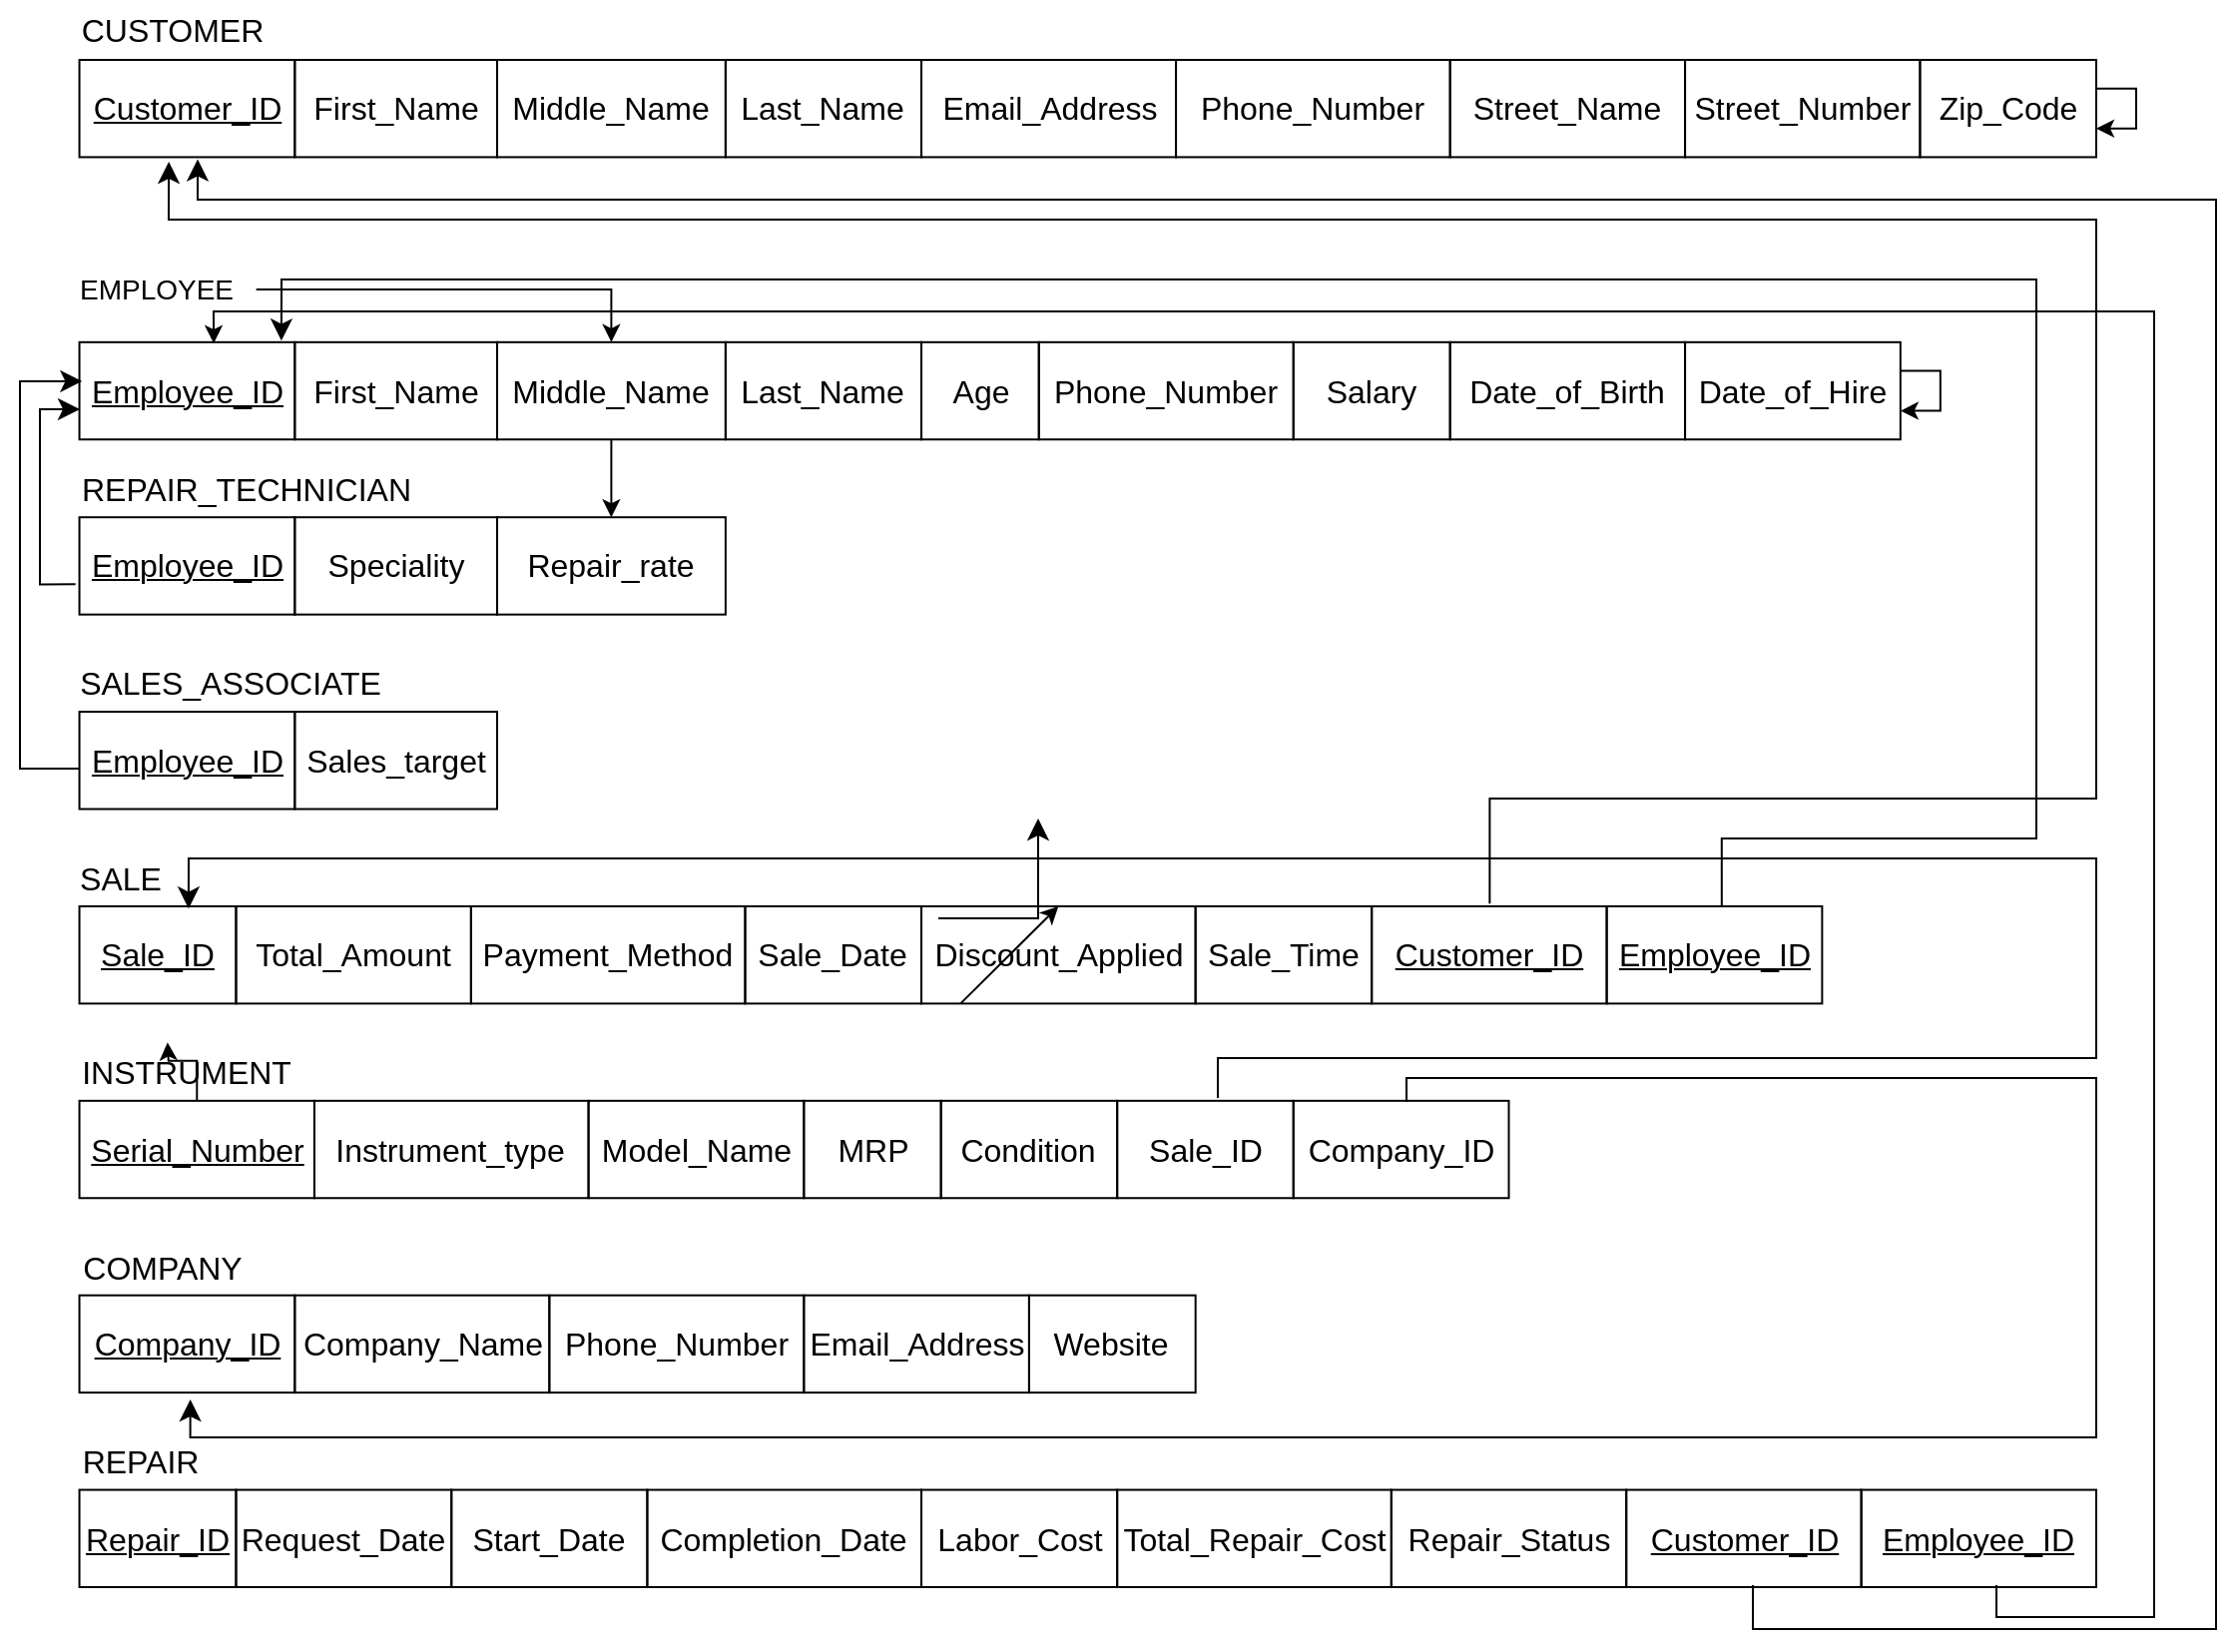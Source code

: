 <mxfile version="28.1.0">
  <diagram name="Page-1" id="nyhaTgFbLSo5L8F2odN6">
    <mxGraphModel dx="1089" dy="585" grid="1" gridSize="10" guides="1" tooltips="1" connect="0" arrows="1" fold="1" page="1" pageScale="1" pageWidth="1169" pageHeight="827" background="light-dark(#FFFFFF,#FFFFFF)" math="0" shadow="0">
      <root>
        <mxCell id="0" />
        <mxCell id="1" parent="0" />
        <mxCell id="7J4mst942xka8f7Hf3pl-36" value="&lt;font&gt;&lt;span style=&quot;font-size: 16px;&quot;&gt;CUSTOMER&lt;/span&gt;&lt;/font&gt;" style="text;html=1;align=center;verticalAlign=middle;resizable=0;points=[];autosize=1;strokeColor=none;fillColor=none;fontColor=light-dark(#000000,#000000);" parent="1" vertex="1">
          <mxGeometry x="30.949" width="110" height="30" as="geometry" />
        </mxCell>
        <mxCell id="7J4mst942xka8f7Hf3pl-37" value="" style="group" parent="1" vertex="1" connectable="0">
          <mxGeometry x="39.776" y="30.001" width="1010.224" height="48.718" as="geometry" />
        </mxCell>
        <mxCell id="7J4mst942xka8f7Hf3pl-9" value="&lt;u&gt;&lt;font style=&quot;font-size: 16px;&quot;&gt;Customer_ID&lt;/font&gt;&lt;/u&gt;" style="whiteSpace=wrap;html=1;align=center;fillColor=none;fontColor=light-dark(#000000,#000000);labelBorderColor=none;strokeColor=light-dark(#000000,#000000);" parent="7J4mst942xka8f7Hf3pl-37" vertex="1">
          <mxGeometry width="107.888" height="48.718" as="geometry" />
        </mxCell>
        <mxCell id="7J4mst942xka8f7Hf3pl-25" value="&lt;span style=&quot;font-size: 16px;&quot;&gt;First_Name&lt;/span&gt;" style="whiteSpace=wrap;html=1;align=center;fillColor=none;fontColor=light-dark(#000000,#000000);labelBorderColor=none;strokeColor=light-dark(#000000,#000000);" parent="7J4mst942xka8f7Hf3pl-37" vertex="1">
          <mxGeometry x="107.888" width="101.346" height="48.718" as="geometry" />
        </mxCell>
        <mxCell id="7J4mst942xka8f7Hf3pl-26" value="&lt;span style=&quot;font-size: 16px;&quot;&gt;Middle_Name&lt;/span&gt;" style="whiteSpace=wrap;html=1;align=center;fillColor=none;fontColor=light-dark(#000000,#000000);labelBorderColor=none;strokeColor=light-dark(#000000,#000000);" parent="7J4mst942xka8f7Hf3pl-37" vertex="1">
          <mxGeometry x="209.234" width="114.43" height="48.718" as="geometry" />
        </mxCell>
        <mxCell id="7J4mst942xka8f7Hf3pl-27" value="&lt;span style=&quot;font-size: 16px;&quot;&gt;Last_Name&lt;/span&gt;" style="whiteSpace=wrap;html=1;align=center;fillColor=none;fontColor=light-dark(#000000,#000000);labelBorderColor=none;strokeColor=light-dark(#000000,#000000);" parent="7J4mst942xka8f7Hf3pl-37" vertex="1">
          <mxGeometry x="323.664" width="98.08" height="48.718" as="geometry" />
        </mxCell>
        <mxCell id="7J4mst942xka8f7Hf3pl-28" value="&lt;span style=&quot;font-size: 16px;&quot;&gt;Email_Address&lt;/span&gt;" style="whiteSpace=wrap;html=1;align=center;fillColor=none;fontColor=light-dark(#000000,#000000);labelBorderColor=none;strokeColor=light-dark(#000000,#000000);" parent="7J4mst942xka8f7Hf3pl-37" vertex="1">
          <mxGeometry x="421.744" width="127.504" height="48.718" as="geometry" />
        </mxCell>
        <mxCell id="7J4mst942xka8f7Hf3pl-29" value="&lt;span style=&quot;font-size: 16px;&quot;&gt;Street_Name&lt;/span&gt;" style="whiteSpace=wrap;html=1;align=center;fillColor=none;fontColor=light-dark(#000000,#000000);labelBorderColor=none;strokeColor=light-dark(#000000,#000000);" parent="7J4mst942xka8f7Hf3pl-37" vertex="1">
          <mxGeometry x="686.56" width="117.696" height="48.718" as="geometry" />
        </mxCell>
        <mxCell id="7J4mst942xka8f7Hf3pl-30" value="&lt;span style=&quot;font-size: 16px;&quot;&gt;Street_Number&lt;/span&gt;" style="whiteSpace=wrap;html=1;align=center;fillColor=none;fontColor=light-dark(#000000,#000000);labelBorderColor=none;strokeColor=light-dark(#000000,#000000);" parent="7J4mst942xka8f7Hf3pl-37" vertex="1">
          <mxGeometry x="804.256" width="117.696" height="48.718" as="geometry" />
        </mxCell>
        <mxCell id="7J4mst942xka8f7Hf3pl-31" value="&lt;span style=&quot;font-size: 16px;&quot;&gt;Zip_Code&lt;/span&gt;" style="whiteSpace=wrap;html=1;align=center;fillColor=none;fontColor=light-dark(#000000,#000000);labelBorderColor=none;strokeColor=light-dark(#000000,#000000);" parent="7J4mst942xka8f7Hf3pl-37" vertex="1">
          <mxGeometry x="921.952" width="88.272" height="48.718" as="geometry" />
        </mxCell>
        <mxCell id="7J4mst942xka8f7Hf3pl-32" value="&lt;span style=&quot;font-size: 16px;&quot;&gt;Phone_Number&lt;/span&gt;" style="whiteSpace=wrap;html=1;align=center;fillColor=none;fontColor=light-dark(#000000,#000000);labelBorderColor=none;strokeColor=light-dark(#000000,#000000);" parent="7J4mst942xka8f7Hf3pl-37" vertex="1">
          <mxGeometry x="549.248" width="137.312" height="48.718" as="geometry" />
        </mxCell>
        <mxCell id="7J4mst942xka8f7Hf3pl-33" style="edgeStyle=orthogonalEdgeStyle;rounded=0;orthogonalLoop=1;jettySize=auto;html=1;" parent="7J4mst942xka8f7Hf3pl-37" source="7J4mst942xka8f7Hf3pl-31" target="7J4mst942xka8f7Hf3pl-31" edge="1">
          <mxGeometry relative="1" as="geometry" />
        </mxCell>
        <mxCell id="7J4mst942xka8f7Hf3pl-51" value="" style="group" parent="1" vertex="1" connectable="0">
          <mxGeometry x="39.776" y="259.103" width="912.144" height="48.718" as="geometry" />
        </mxCell>
        <mxCell id="7J4mst942xka8f7Hf3pl-52" value="&lt;u&gt;&lt;font style=&quot;font-size: 16px;&quot;&gt;Employee_ID&lt;/font&gt;&lt;/u&gt;" style="whiteSpace=wrap;html=1;align=center;fillColor=none;fontColor=light-dark(#000000,#000000);labelBorderColor=none;strokeColor=light-dark(#000000,#000000);" parent="7J4mst942xka8f7Hf3pl-51" vertex="1">
          <mxGeometry width="107.888" height="48.718" as="geometry" />
        </mxCell>
        <mxCell id="7J4mst942xka8f7Hf3pl-53" value="&lt;span style=&quot;font-size: 16px;&quot;&gt;Speciality&lt;/span&gt;" style="whiteSpace=wrap;html=1;align=center;fillColor=none;fontColor=light-dark(#000000,#000000);labelBorderColor=none;strokeColor=light-dark(#000000,#000000);" parent="7J4mst942xka8f7Hf3pl-51" vertex="1">
          <mxGeometry x="107.888" width="101.346" height="48.718" as="geometry" />
        </mxCell>
        <mxCell id="7J4mst942xka8f7Hf3pl-54" value="&lt;span style=&quot;font-size: 16px;&quot;&gt;Repair_rate&lt;/span&gt;" style="whiteSpace=wrap;html=1;align=center;fillColor=none;fontColor=light-dark(#000000,#000000);labelBorderColor=none;strokeColor=light-dark(#000000,#000000);" parent="7J4mst942xka8f7Hf3pl-51" vertex="1">
          <mxGeometry x="209.234" width="114.43" height="48.718" as="geometry" />
        </mxCell>
        <mxCell id="7J4mst942xka8f7Hf3pl-62" value="" style="group" parent="1" vertex="1" connectable="0">
          <mxGeometry x="39.776" y="356.538" width="912.144" height="48.718" as="geometry" />
        </mxCell>
        <mxCell id="7J4mst942xka8f7Hf3pl-63" value="&lt;u&gt;&lt;font style=&quot;font-size: 16px;&quot;&gt;Employee_ID&lt;/font&gt;&lt;/u&gt;" style="whiteSpace=wrap;html=1;align=center;fillColor=none;fontColor=light-dark(#000000,#000000);labelBorderColor=none;strokeColor=light-dark(#000000,#000000);" parent="7J4mst942xka8f7Hf3pl-62" vertex="1">
          <mxGeometry width="107.888" height="48.718" as="geometry" />
        </mxCell>
        <mxCell id="7J4mst942xka8f7Hf3pl-64" value="&lt;span style=&quot;font-size: 16px;&quot;&gt;Sales_target&lt;/span&gt;" style="whiteSpace=wrap;html=1;align=center;fillColor=none;fontColor=light-dark(#000000,#000000);labelBorderColor=none;strokeColor=light-dark(#000000,#000000);" parent="7J4mst942xka8f7Hf3pl-62" vertex="1">
          <mxGeometry x="107.888" width="101.346" height="48.718" as="geometry" />
        </mxCell>
        <mxCell id="72pbM2UCBGdZd2EVzhLM-6" value="" style="edgeStyle=orthogonalEdgeStyle;rounded=0;orthogonalLoop=1;jettySize=auto;html=1;" edge="1" parent="1" source="7J4mst942xka8f7Hf3pl-74" target="7J4mst942xka8f7Hf3pl-41">
          <mxGeometry relative="1" as="geometry" />
        </mxCell>
        <mxCell id="7J4mst942xka8f7Hf3pl-74" value="&lt;span&gt;EMPLOYEE&lt;/span&gt;" style="text;html=1;align=center;verticalAlign=middle;resizable=0;points=[];autosize=1;strokeColor=none;fillColor=none;fontColor=light-dark(#000000,#000000);fontSize=14;" parent="1" vertex="1">
          <mxGeometry x="28.339" y="129.996" width="100" height="30" as="geometry" />
        </mxCell>
        <mxCell id="7J4mst942xka8f7Hf3pl-76" value="&lt;span style=&quot;font-size: 16px;&quot;&gt;REPAIR_TECHNICIAN&lt;/span&gt;" style="text;html=1;align=center;verticalAlign=middle;resizable=0;points=[];autosize=1;strokeColor=none;fillColor=none;fontColor=light-dark(#000000,#000000);" parent="1" vertex="1">
          <mxGeometry x="28.34" y="229.872" width="190" height="30" as="geometry" />
        </mxCell>
        <mxCell id="7J4mst942xka8f7Hf3pl-77" value="&lt;span style=&quot;font-size: 16px;&quot;&gt;SALES_ASSOCIATE&lt;/span&gt;" style="text;html=1;align=center;verticalAlign=middle;resizable=0;points=[];autosize=1;strokeColor=none;fillColor=none;fontColor=light-dark(#000000,#000000);" parent="1" vertex="1">
          <mxGeometry x="29.968" y="327.308" width="170" height="30" as="geometry" />
        </mxCell>
        <mxCell id="7J4mst942xka8f7Hf3pl-103" value="" style="edgeStyle=orthogonalEdgeStyle;rounded=0;orthogonalLoop=1;jettySize=auto;html=1;" parent="1" source="7J4mst942xka8f7Hf3pl-93" edge="1">
          <mxGeometry relative="1" as="geometry">
            <mxPoint x="93.72" y="551.41" as="sourcePoint" />
            <mxPoint x="83.912" y="522.179" as="targetPoint" />
          </mxGeometry>
        </mxCell>
        <mxCell id="7J4mst942xka8f7Hf3pl-93" value="&lt;u&gt;&lt;font style=&quot;font-size: 16px;&quot;&gt;Serial_Number&lt;/font&gt;&lt;/u&gt;" style="whiteSpace=wrap;html=1;align=center;fillColor=none;fontColor=light-dark(#000000,#000000);labelBorderColor=none;strokeColor=light-dark(#000000,#000000);" parent="1" vertex="1">
          <mxGeometry x="39.776" y="551.41" width="117.696" height="48.718" as="geometry" />
        </mxCell>
        <mxCell id="7J4mst942xka8f7Hf3pl-94" value="&lt;span style=&quot;font-size: 16px;&quot;&gt;Model_Name&lt;/span&gt;" style="whiteSpace=wrap;html=1;align=center;fillColor=none;fontColor=light-dark(#000000,#000000);labelBorderColor=none;strokeColor=light-dark(#000000,#000000);" parent="1" vertex="1">
          <mxGeometry x="294.784" y="551.41" width="107.888" height="48.718" as="geometry" />
        </mxCell>
        <mxCell id="7J4mst942xka8f7Hf3pl-95" value="&lt;span style=&quot;font-size: 16px;&quot;&gt;Instrument_type&lt;/span&gt;" style="whiteSpace=wrap;html=1;align=center;fillColor=none;fontColor=light-dark(#000000,#000000);labelBorderColor=none;strokeColor=light-dark(#000000,#000000);" parent="1" vertex="1">
          <mxGeometry x="157.472" y="551.41" width="137.312" height="48.718" as="geometry" />
        </mxCell>
        <mxCell id="7J4mst942xka8f7Hf3pl-96" value="&lt;span style=&quot;font-size: 16px;&quot;&gt;MRP&lt;/span&gt;" style="whiteSpace=wrap;html=1;align=center;fillColor=none;fontColor=light-dark(#000000,#000000);labelBorderColor=none;strokeColor=light-dark(#000000,#000000);" parent="1" vertex="1">
          <mxGeometry x="402.672" y="551.41" width="68.656" height="48.718" as="geometry" />
        </mxCell>
        <mxCell id="7J4mst942xka8f7Hf3pl-97" value="&lt;span style=&quot;font-size: 16px;&quot;&gt;Condition&lt;/span&gt;" style="whiteSpace=wrap;html=1;align=center;fillColor=none;fontColor=light-dark(#000000,#000000);labelBorderColor=none;strokeColor=light-dark(#000000,#000000);" parent="1" vertex="1">
          <mxGeometry x="471.328" y="551.41" width="88.272" height="48.718" as="geometry" />
        </mxCell>
        <mxCell id="7J4mst942xka8f7Hf3pl-104" value="&lt;span style=&quot;font-size: 16px;&quot;&gt;INSTRUMENT&lt;/span&gt;" style="text;html=1;align=center;verticalAlign=middle;resizable=0;points=[];autosize=1;strokeColor=none;fillColor=none;fontColor=light-dark(#000000,#000000);" parent="1" vertex="1">
          <mxGeometry x="28.34" y="522.179" width="130" height="30" as="geometry" />
        </mxCell>
        <mxCell id="7J4mst942xka8f7Hf3pl-105" value="" style="group" parent="1" vertex="1" connectable="0">
          <mxGeometry x="29.968" y="424.744" width="657.136" height="77.949" as="geometry" />
        </mxCell>
        <mxCell id="7J4mst942xka8f7Hf3pl-90" value="&lt;span style=&quot;font-size: 16px;&quot;&gt;SALE&lt;/span&gt;" style="text;html=1;align=center;verticalAlign=middle;resizable=0;points=[];autosize=1;strokeColor=none;fillColor=none;fontColor=light-dark(#000000,#000000);" parent="7J4mst942xka8f7Hf3pl-105" vertex="1">
          <mxGeometry width="60" height="30" as="geometry" />
        </mxCell>
        <mxCell id="7J4mst942xka8f7Hf3pl-91" value="" style="group" parent="7J4mst942xka8f7Hf3pl-105" vertex="1" connectable="0">
          <mxGeometry x="9.808" y="29.231" width="647.328" height="48.718" as="geometry" />
        </mxCell>
        <mxCell id="7J4mst942xka8f7Hf3pl-79" value="&lt;u&gt;&lt;font style=&quot;font-size: 16px;&quot;&gt;Sale_ID&lt;/font&gt;&lt;/u&gt;" style="whiteSpace=wrap;html=1;align=center;fillColor=none;fontColor=light-dark(#000000,#000000);labelBorderColor=none;strokeColor=light-dark(#000000,#000000);" parent="7J4mst942xka8f7Hf3pl-91" vertex="1">
          <mxGeometry width="78.464" height="48.718" as="geometry" />
        </mxCell>
        <mxCell id="7J4mst942xka8f7Hf3pl-80" value="&lt;span style=&quot;font-size: 16px;&quot;&gt;Total_Amount&lt;/span&gt;" style="whiteSpace=wrap;html=1;align=center;fillColor=none;fontColor=light-dark(#000000,#000000);labelBorderColor=none;strokeColor=light-dark(#000000,#000000);" parent="7J4mst942xka8f7Hf3pl-91" vertex="1">
          <mxGeometry x="78.464" width="117.696" height="48.718" as="geometry" />
        </mxCell>
        <mxCell id="7J4mst942xka8f7Hf3pl-81" value="&lt;span style=&quot;font-size: 16px;&quot;&gt;Payment_Method&lt;/span&gt;" style="whiteSpace=wrap;html=1;align=center;fillColor=none;fontColor=light-dark(#000000,#000000);labelBorderColor=none;strokeColor=light-dark(#000000,#000000);" parent="7J4mst942xka8f7Hf3pl-91" vertex="1">
          <mxGeometry x="196.16" width="137.312" height="48.718" as="geometry" />
        </mxCell>
        <mxCell id="7J4mst942xka8f7Hf3pl-82" value="&lt;span style=&quot;font-size: 16px;&quot;&gt;Discount_Applied&lt;/span&gt;" style="whiteSpace=wrap;html=1;align=center;fillColor=none;fontColor=light-dark(#000000,#000000);labelBorderColor=none;strokeColor=light-dark(#000000,#000000);" parent="7J4mst942xka8f7Hf3pl-91" vertex="1">
          <mxGeometry x="421.744" width="137.312" height="48.718" as="geometry" />
        </mxCell>
        <mxCell id="7J4mst942xka8f7Hf3pl-83" value="&lt;span style=&quot;font-size: 16px;&quot;&gt;Sale_Date&lt;/span&gt;" style="whiteSpace=wrap;html=1;align=center;fillColor=none;fontColor=light-dark(#000000,#000000);labelBorderColor=none;strokeColor=light-dark(#000000,#000000);" parent="7J4mst942xka8f7Hf3pl-91" vertex="1">
          <mxGeometry x="333.472" width="88.272" height="48.718" as="geometry" />
        </mxCell>
        <mxCell id="7J4mst942xka8f7Hf3pl-87" value="&lt;span style=&quot;font-size: 16px;&quot;&gt;Sale_Time&lt;/span&gt;" style="whiteSpace=wrap;html=1;align=center;fillColor=none;fontColor=light-dark(#000000,#000000);labelBorderColor=none;strokeColor=light-dark(#000000,#000000);" parent="7J4mst942xka8f7Hf3pl-91" vertex="1">
          <mxGeometry x="559.056" width="88.272" height="48.718" as="geometry" />
        </mxCell>
        <mxCell id="7J4mst942xka8f7Hf3pl-107" value="&lt;span style=&quot;font-size: 16px;&quot;&gt;COMPANY&lt;/span&gt;" style="text;html=1;align=center;verticalAlign=middle;resizable=0;points=[];autosize=1;strokeColor=none;fillColor=none;fontColor=light-dark(#000000,#000000);container=0;" parent="1" vertex="1">
          <mxGeometry x="30.949" y="619.615" width="100" height="30" as="geometry" />
        </mxCell>
        <mxCell id="7J4mst942xka8f7Hf3pl-116" value="" style="group" parent="1" vertex="1" connectable="0">
          <mxGeometry x="39.776" y="648.846" width="559.056" height="48.718" as="geometry" />
        </mxCell>
        <mxCell id="7J4mst942xka8f7Hf3pl-109" value="&lt;u&gt;&lt;font style=&quot;font-size: 16px;&quot;&gt;Company_ID&lt;/font&gt;&lt;/u&gt;" style="whiteSpace=wrap;html=1;align=center;fillColor=none;fontColor=light-dark(#000000,#000000);labelBorderColor=none;strokeColor=light-dark(#000000,#000000);container=0;" parent="7J4mst942xka8f7Hf3pl-116" vertex="1">
          <mxGeometry width="107.888" height="48.718" as="geometry" />
        </mxCell>
        <mxCell id="7J4mst942xka8f7Hf3pl-110" value="&lt;span style=&quot;font-size: 16px;&quot;&gt;Company_Name&lt;/span&gt;" style="whiteSpace=wrap;html=1;align=center;fillColor=none;fontColor=light-dark(#000000,#000000);labelBorderColor=none;strokeColor=light-dark(#000000,#000000);container=0;" parent="7J4mst942xka8f7Hf3pl-116" vertex="1">
          <mxGeometry x="107.888" width="127.504" height="48.718" as="geometry" />
        </mxCell>
        <mxCell id="7J4mst942xka8f7Hf3pl-112" value="&lt;span style=&quot;font-size: 16px;&quot;&gt;Website&lt;/span&gt;" style="whiteSpace=wrap;html=1;align=center;fillColor=none;fontColor=light-dark(#000000,#000000);labelBorderColor=none;strokeColor=light-dark(#000000,#000000);container=0;" parent="7J4mst942xka8f7Hf3pl-116" vertex="1">
          <mxGeometry x="475.688" width="83.368" height="48.718" as="geometry" />
        </mxCell>
        <mxCell id="7J4mst942xka8f7Hf3pl-113" value="&lt;span style=&quot;font-size: 16px;&quot;&gt;Email_Address&lt;/span&gt;" style="whiteSpace=wrap;html=1;align=center;fillColor=none;fontColor=light-dark(#000000,#000000);labelBorderColor=none;strokeColor=light-dark(#000000,#000000);container=0;" parent="7J4mst942xka8f7Hf3pl-116" vertex="1">
          <mxGeometry x="362.896" width="112.792" height="48.718" as="geometry" />
        </mxCell>
        <mxCell id="7J4mst942xka8f7Hf3pl-111" value="&lt;span style=&quot;font-size: 16px;&quot;&gt;Phone_Number&lt;/span&gt;" style="whiteSpace=wrap;html=1;align=center;fillColor=none;fontColor=light-dark(#000000,#000000);labelBorderColor=none;strokeColor=light-dark(#000000,#000000);container=0;" parent="7J4mst942xka8f7Hf3pl-116" vertex="1">
          <mxGeometry x="235.392" width="127.504" height="48.718" as="geometry" />
        </mxCell>
        <mxCell id="7J4mst942xka8f7Hf3pl-118" value="&lt;span style=&quot;font-size: 16px;&quot;&gt;REPAIR&lt;/span&gt;" style="text;html=1;align=center;verticalAlign=middle;resizable=0;points=[];autosize=1;strokeColor=none;fillColor=none;fontColor=light-dark(#000000,#000000);" parent="1" vertex="1">
          <mxGeometry x="29.968" y="717.051" width="80" height="30" as="geometry" />
        </mxCell>
        <mxCell id="7J4mst942xka8f7Hf3pl-119" value="" style="group" parent="1" vertex="1" connectable="0">
          <mxGeometry x="39.776" y="746.282" width="657.136" height="48.718" as="geometry" />
        </mxCell>
        <mxCell id="7J4mst942xka8f7Hf3pl-120" value="&lt;u&gt;&lt;font style=&quot;font-size: 16px;&quot;&gt;Repair_ID&lt;/font&gt;&lt;/u&gt;" style="whiteSpace=wrap;html=1;align=center;fillColor=none;fontColor=light-dark(#000000,#000000);labelBorderColor=none;strokeColor=light-dark(#000000,#000000);" parent="7J4mst942xka8f7Hf3pl-119" vertex="1">
          <mxGeometry width="78.464" height="48.718" as="geometry" />
        </mxCell>
        <mxCell id="7J4mst942xka8f7Hf3pl-122" value="&lt;span style=&quot;font-size: 16px;&quot;&gt;Completion_Date&lt;/span&gt;" style="whiteSpace=wrap;html=1;align=center;fillColor=none;fontColor=light-dark(#000000,#000000);labelBorderColor=none;strokeColor=light-dark(#000000,#000000);" parent="7J4mst942xka8f7Hf3pl-119" vertex="1">
          <mxGeometry x="284.432" width="137.312" height="48.718" as="geometry" />
        </mxCell>
        <mxCell id="7J4mst942xka8f7Hf3pl-124" value="&lt;span style=&quot;font-size: 16px;&quot;&gt;Request_Date&lt;/span&gt;" style="whiteSpace=wrap;html=1;align=center;fillColor=none;fontColor=light-dark(#000000,#000000);labelBorderColor=none;strokeColor=light-dark(#000000,#000000);" parent="7J4mst942xka8f7Hf3pl-119" vertex="1">
          <mxGeometry x="78.464" width="107.888" height="48.718" as="geometry" />
        </mxCell>
        <mxCell id="7J4mst942xka8f7Hf3pl-121" value="&lt;span style=&quot;font-size: 16px;&quot;&gt;Start_Date&lt;/span&gt;" style="whiteSpace=wrap;html=1;align=center;fillColor=none;fontColor=light-dark(#000000,#000000);labelBorderColor=none;strokeColor=light-dark(#000000,#000000);" parent="7J4mst942xka8f7Hf3pl-119" vertex="1">
          <mxGeometry x="186.352" width="98.08" height="48.718" as="geometry" />
        </mxCell>
        <mxCell id="7J4mst942xka8f7Hf3pl-125" value="&lt;span style=&quot;font-size: 16px;&quot;&gt;Labor_Cost&lt;/span&gt;" style="whiteSpace=wrap;html=1;align=center;fillColor=none;fontColor=light-dark(#000000,#000000);labelBorderColor=none;strokeColor=light-dark(#000000,#000000);" parent="7J4mst942xka8f7Hf3pl-119" vertex="1">
          <mxGeometry x="421.744" width="98.08" height="48.718" as="geometry" />
        </mxCell>
        <mxCell id="7J4mst942xka8f7Hf3pl-123" value="&lt;span style=&quot;font-size: 16px;&quot;&gt;Total_Repair_Cost&lt;/span&gt;" style="whiteSpace=wrap;html=1;align=center;fillColor=none;fontColor=light-dark(#000000,#000000);labelBorderColor=none;strokeColor=light-dark(#000000,#000000);" parent="7J4mst942xka8f7Hf3pl-119" vertex="1">
          <mxGeometry x="519.824" width="137.312" height="48.718" as="geometry" />
        </mxCell>
        <mxCell id="7J4mst942xka8f7Hf3pl-126" value="&lt;span style=&quot;font-size: 16px;&quot;&gt;Repair_Status&lt;/span&gt;" style="whiteSpace=wrap;html=1;align=center;fillColor=none;fontColor=light-dark(#000000,#000000);labelBorderColor=none;strokeColor=light-dark(#000000,#000000);" parent="1" vertex="1">
          <mxGeometry x="696.912" y="746.282" width="117.696" height="48.718" as="geometry" />
        </mxCell>
        <mxCell id="7J4mst942xka8f7Hf3pl-127" value="&lt;u&gt;&lt;font style=&quot;font-size: 16px;&quot;&gt;Customer_ID&lt;/font&gt;&lt;/u&gt;" style="whiteSpace=wrap;html=1;align=center;fillColor=none;fontColor=light-dark(#000000,#000000);labelBorderColor=none;strokeColor=light-dark(#000000,#000000);" parent="1" vertex="1">
          <mxGeometry x="814.608" y="746.282" width="117.696" height="48.718" as="geometry" />
        </mxCell>
        <mxCell id="7J4mst942xka8f7Hf3pl-128" value="&lt;u&gt;&lt;font style=&quot;font-size: 16px;&quot;&gt;Employee_ID&lt;/font&gt;&lt;/u&gt;" style="whiteSpace=wrap;html=1;align=center;fillColor=none;fontColor=light-dark(#000000,#000000);labelBorderColor=none;strokeColor=light-dark(#000000,#000000);" parent="1" vertex="1">
          <mxGeometry x="932.304" y="746.282" width="117.696" height="48.718" as="geometry" />
        </mxCell>
        <mxCell id="7J4mst942xka8f7Hf3pl-129" value="" style="endArrow=classic;html=1;rounded=0;" parent="1" edge="1">
          <mxGeometry width="50" height="50" relative="1" as="geometry">
            <mxPoint x="481.136" y="502.692" as="sourcePoint" />
            <mxPoint x="530.176" y="453.974" as="targetPoint" />
          </mxGeometry>
        </mxCell>
        <mxCell id="7J4mst942xka8f7Hf3pl-50" value="" style="group" parent="1" vertex="1" connectable="0">
          <mxGeometry x="39.776" y="171.41" width="912.144" height="48.718" as="geometry" />
        </mxCell>
        <mxCell id="7J4mst942xka8f7Hf3pl-39" value="&lt;u&gt;&lt;font style=&quot;font-size: 16px;&quot;&gt;Employee_ID&lt;/font&gt;&lt;/u&gt;" style="whiteSpace=wrap;html=1;align=center;fillColor=none;fontColor=light-dark(#000000,#000000);labelBorderColor=none;strokeColor=light-dark(#000000,#000000);" parent="7J4mst942xka8f7Hf3pl-50" vertex="1">
          <mxGeometry width="107.888" height="48.718" as="geometry" />
        </mxCell>
        <mxCell id="7J4mst942xka8f7Hf3pl-40" value="&lt;span style=&quot;font-size: 16px;&quot;&gt;First_Name&lt;/span&gt;" style="whiteSpace=wrap;html=1;align=center;fillColor=none;fontColor=light-dark(#000000,#000000);labelBorderColor=none;strokeColor=light-dark(#000000,#000000);" parent="7J4mst942xka8f7Hf3pl-50" vertex="1">
          <mxGeometry x="107.888" width="101.346" height="48.718" as="geometry" />
        </mxCell>
        <mxCell id="7J4mst942xka8f7Hf3pl-41" value="&lt;span style=&quot;font-size: 16px;&quot;&gt;Middle_Name&lt;/span&gt;" style="whiteSpace=wrap;html=1;align=center;fillColor=none;fontColor=light-dark(#000000,#000000);labelBorderColor=none;strokeColor=light-dark(#000000,#000000);" parent="7J4mst942xka8f7Hf3pl-50" vertex="1">
          <mxGeometry x="209.234" width="114.43" height="48.718" as="geometry" />
        </mxCell>
        <mxCell id="7J4mst942xka8f7Hf3pl-42" value="&lt;span style=&quot;font-size: 16px;&quot;&gt;Last_Name&lt;/span&gt;" style="whiteSpace=wrap;html=1;align=center;fillColor=none;fontColor=light-dark(#000000,#000000);labelBorderColor=none;strokeColor=light-dark(#000000,#000000);" parent="7J4mst942xka8f7Hf3pl-50" vertex="1">
          <mxGeometry x="323.664" width="98.08" height="48.718" as="geometry" />
        </mxCell>
        <mxCell id="7J4mst942xka8f7Hf3pl-43" value="&lt;span style=&quot;font-size: 16px;&quot;&gt;Age&lt;/span&gt;" style="whiteSpace=wrap;html=1;align=center;fillColor=none;fontColor=light-dark(#000000,#000000);labelBorderColor=none;strokeColor=light-dark(#000000,#000000);" parent="7J4mst942xka8f7Hf3pl-50" vertex="1">
          <mxGeometry x="421.744" width="58.848" height="48.718" as="geometry" />
        </mxCell>
        <mxCell id="7J4mst942xka8f7Hf3pl-44" value="&lt;span style=&quot;font-size: 16px;&quot;&gt;Salary&lt;/span&gt;" style="whiteSpace=wrap;html=1;align=center;fillColor=none;fontColor=light-dark(#000000,#000000);labelBorderColor=none;strokeColor=light-dark(#000000,#000000);" parent="7J4mst942xka8f7Hf3pl-50" vertex="1">
          <mxGeometry x="608.096" width="78.464" height="48.718" as="geometry" />
        </mxCell>
        <mxCell id="7J4mst942xka8f7Hf3pl-45" value="&lt;span style=&quot;font-size: 16px;&quot;&gt;Date_of_Birth&lt;/span&gt;" style="whiteSpace=wrap;html=1;align=center;fillColor=none;fontColor=light-dark(#000000,#000000);labelBorderColor=none;strokeColor=light-dark(#000000,#000000);" parent="7J4mst942xka8f7Hf3pl-50" vertex="1">
          <mxGeometry x="686.56" width="117.696" height="48.718" as="geometry" />
        </mxCell>
        <mxCell id="7J4mst942xka8f7Hf3pl-46" value="&lt;span style=&quot;font-size: 16px;&quot;&gt;Date_of_Hire&lt;/span&gt;" style="whiteSpace=wrap;html=1;align=center;fillColor=none;fontColor=light-dark(#000000,#000000);labelBorderColor=none;strokeColor=light-dark(#000000,#000000);" parent="7J4mst942xka8f7Hf3pl-50" vertex="1">
          <mxGeometry x="804.256" width="107.888" height="48.718" as="geometry" />
        </mxCell>
        <mxCell id="7J4mst942xka8f7Hf3pl-47" value="&lt;span style=&quot;font-size: 16px;&quot;&gt;Phone_Number&lt;/span&gt;" style="whiteSpace=wrap;html=1;align=center;fillColor=none;fontColor=light-dark(#000000,#000000);labelBorderColor=none;strokeColor=light-dark(#000000,#000000);" parent="7J4mst942xka8f7Hf3pl-50" vertex="1">
          <mxGeometry x="480.592" width="127.504" height="48.718" as="geometry" />
        </mxCell>
        <mxCell id="7J4mst942xka8f7Hf3pl-48" style="edgeStyle=orthogonalEdgeStyle;rounded=0;orthogonalLoop=1;jettySize=auto;html=1;" parent="7J4mst942xka8f7Hf3pl-50" source="7J4mst942xka8f7Hf3pl-46" target="7J4mst942xka8f7Hf3pl-46" edge="1">
          <mxGeometry relative="1" as="geometry" />
        </mxCell>
        <mxCell id="pR0gCyMrxdm7tPhhBdWK-3" value="&lt;u&gt;&lt;font style=&quot;font-size: 16px;&quot;&gt;Customer_ID&lt;/font&gt;&lt;/u&gt;" style="whiteSpace=wrap;html=1;align=center;fillColor=none;fontColor=light-dark(#000000,#000000);labelBorderColor=none;strokeColor=light-dark(#000000,#000000);" parent="1" vertex="1">
          <mxGeometry x="687.104" y="453.974" width="117.696" height="48.718" as="geometry" />
        </mxCell>
        <mxCell id="pR0gCyMrxdm7tPhhBdWK-7" value="&lt;u&gt;&lt;font style=&quot;font-size: 16px;&quot;&gt;Employee_ID&lt;/font&gt;&lt;/u&gt;" style="whiteSpace=wrap;html=1;align=center;fillColor=none;fontColor=light-dark(#000000,#000000);labelBorderColor=none;strokeColor=light-dark(#000000,#000000);" parent="1" vertex="1">
          <mxGeometry x="804.8" y="453.974" width="107.888" height="48.718" as="geometry" />
        </mxCell>
        <mxCell id="3k31Q986zuv8Z-MiazUL-1" value="&lt;span style=&quot;font-size: 16px;&quot;&gt;Sale_ID&lt;/span&gt;" style="whiteSpace=wrap;html=1;align=center;fillColor=none;fontColor=light-dark(#000000,#000000);labelBorderColor=none;strokeColor=light-dark(#000000,#000000);" parent="1" vertex="1">
          <mxGeometry x="559.6" y="551.41" width="88.272" height="48.718" as="geometry" />
        </mxCell>
        <mxCell id="3k31Q986zuv8Z-MiazUL-2" value="&lt;span style=&quot;font-size: 16px;&quot;&gt;Company_ID&lt;/span&gt;" style="whiteSpace=wrap;html=1;align=center;fillColor=none;fontColor=light-dark(#000000,#000000);labelBorderColor=none;strokeColor=light-dark(#000000,#000000);" parent="1" vertex="1">
          <mxGeometry x="647.872" y="551.41" width="107.888" height="48.718" as="geometry" />
        </mxCell>
        <mxCell id="72pbM2UCBGdZd2EVzhLM-3" value="" style="endArrow=classic;html=1;rounded=0;entryX=0.54;entryY=0.094;entryDx=0;entryDy=0;entryPerimeter=0;strokeColor=light-dark(#000000,#000000);" edge="1" parent="1">
          <mxGeometry width="50" height="50" relative="1" as="geometry">
            <mxPoint x="1000" y="794" as="sourcePoint" />
            <mxPoint x="107.036" y="171.99" as="targetPoint" />
            <Array as="points">
              <mxPoint x="1000" y="810" />
              <mxPoint x="1040" y="810" />
              <mxPoint x="1079" y="810" />
              <mxPoint x="1079" y="156" />
              <mxPoint x="107" y="156" />
            </Array>
          </mxGeometry>
        </mxCell>
        <mxCell id="72pbM2UCBGdZd2EVzhLM-4" value="" style="edgeStyle=segmentEdgeStyle;endArrow=classic;html=1;curved=0;rounded=0;endSize=8;startSize=8;exitX=0.539;exitY=0.979;exitDx=0;exitDy=0;exitPerimeter=0;strokeColor=light-dark(#000000,#000000);entryX=0.549;entryY=1.022;entryDx=0;entryDy=0;entryPerimeter=0;" edge="1" parent="1" source="7J4mst942xka8f7Hf3pl-127" target="7J4mst942xka8f7Hf3pl-9">
          <mxGeometry width="50" height="50" relative="1" as="geometry">
            <mxPoint x="560" y="510" as="sourcePoint" />
            <mxPoint x="90" y="130" as="targetPoint" />
            <Array as="points">
              <mxPoint x="878" y="816" />
              <mxPoint x="1110" y="816" />
              <mxPoint x="1110" y="100" />
              <mxPoint x="99" y="100" />
            </Array>
          </mxGeometry>
        </mxCell>
        <mxCell id="72pbM2UCBGdZd2EVzhLM-8" value="" style="edgeStyle=segmentEdgeStyle;endArrow=classic;html=1;curved=0;rounded=0;endSize=8;startSize=8;strokeColor=light-dark(#000000,#000000);exitX=0.525;exitY=0.009;exitDx=0;exitDy=0;exitPerimeter=0;entryX=0.515;entryY=1.071;entryDx=0;entryDy=0;entryPerimeter=0;" edge="1" parent="1" source="3k31Q986zuv8Z-MiazUL-2" target="7J4mst942xka8f7Hf3pl-109">
          <mxGeometry width="50" height="50" relative="1" as="geometry">
            <mxPoint x="500" y="590" as="sourcePoint" />
            <mxPoint x="550" y="540" as="targetPoint" />
            <Array as="points">
              <mxPoint x="705" y="540" />
              <mxPoint x="1050" y="540" />
              <mxPoint x="1050" y="720" />
              <mxPoint x="95" y="720" />
            </Array>
          </mxGeometry>
        </mxCell>
        <mxCell id="72pbM2UCBGdZd2EVzhLM-9" value="" style="edgeStyle=segmentEdgeStyle;endArrow=classic;html=1;curved=0;rounded=0;endSize=8;startSize=8;strokeColor=light-dark(#000000,#000000);entryX=0.697;entryY=0.024;entryDx=0;entryDy=0;entryPerimeter=0;" edge="1" parent="1" target="7J4mst942xka8f7Hf3pl-79">
          <mxGeometry width="50" height="50" relative="1" as="geometry">
            <mxPoint x="610" y="550" as="sourcePoint" />
            <mxPoint x="550" y="540" as="targetPoint" />
            <Array as="points">
              <mxPoint x="610" y="530" />
              <mxPoint x="1050" y="530" />
              <mxPoint x="1050" y="430" />
              <mxPoint x="95" y="430" />
            </Array>
          </mxGeometry>
        </mxCell>
        <mxCell id="72pbM2UCBGdZd2EVzhLM-10" value="" style="edgeStyle=segmentEdgeStyle;endArrow=classic;html=1;curved=0;rounded=0;endSize=8;startSize=8;strokeColor=light-dark(#000000,#000000);exitX=0.534;exitY=-0.002;exitDx=0;exitDy=0;exitPerimeter=0;entryX=0.391;entryY=-0.008;entryDx=0;entryDy=0;entryPerimeter=0;" edge="1" parent="1" source="pR0gCyMrxdm7tPhhBdWK-7">
          <mxGeometry width="50" height="50" relative="1" as="geometry">
            <mxPoint x="922.697" y="453.975" as="sourcePoint" />
            <mxPoint x="140.95" y="170.681" as="targetPoint" />
            <Array as="points">
              <mxPoint x="862" y="420" />
              <mxPoint x="1020" y="420" />
              <mxPoint x="1020" y="140" />
              <mxPoint x="141" y="140" />
            </Array>
          </mxGeometry>
        </mxCell>
        <mxCell id="72pbM2UCBGdZd2EVzhLM-11" value="" style="edgeStyle=orthogonalEdgeStyle;rounded=0;orthogonalLoop=1;jettySize=auto;html=1;" edge="1" parent="1" source="7J4mst942xka8f7Hf3pl-41" target="7J4mst942xka8f7Hf3pl-54">
          <mxGeometry relative="1" as="geometry" />
        </mxCell>
        <mxCell id="72pbM2UCBGdZd2EVzhLM-12" value="" style="edgeStyle=segmentEdgeStyle;endArrow=classic;html=1;curved=0;rounded=0;endSize=8;startSize=8;strokeColor=light-dark(#000000,#000000);exitX=0.502;exitY=-0.027;exitDx=0;exitDy=0;exitPerimeter=0;entryX=0.415;entryY=1.047;entryDx=0;entryDy=0;entryPerimeter=0;" edge="1" parent="1" source="pR0gCyMrxdm7tPhhBdWK-3" target="7J4mst942xka8f7Hf3pl-9">
          <mxGeometry width="50" height="50" relative="1" as="geometry">
            <mxPoint x="500" y="170" as="sourcePoint" />
            <mxPoint x="550" y="120" as="targetPoint" />
            <Array as="points">
              <mxPoint x="746" y="400" />
              <mxPoint x="1050" y="400" />
              <mxPoint x="1050" y="110" />
              <mxPoint x="84" y="110" />
            </Array>
          </mxGeometry>
        </mxCell>
        <mxCell id="72pbM2UCBGdZd2EVzhLM-19" value="" style="edgeStyle=segmentEdgeStyle;endArrow=classic;html=1;curved=0;rounded=0;endSize=8;startSize=8;fontColor=light-dark(#000000,#000000);" edge="1" parent="1">
          <mxGeometry width="50" height="50" relative="1" as="geometry">
            <mxPoint x="470" y="460" as="sourcePoint" />
            <mxPoint x="520" y="410" as="targetPoint" />
          </mxGeometry>
        </mxCell>
        <mxCell id="72pbM2UCBGdZd2EVzhLM-20" value="" style="edgeStyle=segmentEdgeStyle;endArrow=classic;html=1;curved=0;rounded=0;endSize=8;startSize=8;strokeColor=light-dark(#000000,#000000);entryX=0.002;entryY=0.382;entryDx=0;entryDy=0;entryPerimeter=0;exitX=-0.018;exitY=0.381;exitDx=0;exitDy=0;exitPerimeter=0;" edge="1" parent="1">
          <mxGeometry width="50" height="50" relative="1" as="geometry">
            <mxPoint x="37.834" y="292.664" as="sourcePoint" />
            <mxPoint x="39.992" y="205.021" as="targetPoint" />
            <Array as="points">
              <mxPoint x="20" y="293" />
              <mxPoint x="20" y="205" />
            </Array>
          </mxGeometry>
        </mxCell>
        <mxCell id="72pbM2UCBGdZd2EVzhLM-21" value="" style="edgeStyle=segmentEdgeStyle;endArrow=classic;html=1;curved=0;rounded=0;endSize=8;startSize=8;strokeColor=light-dark(#000000,#000000);entryX=0.013;entryY=0.299;entryDx=0;entryDy=0;entryPerimeter=0;exitX=0.002;exitY=0.482;exitDx=0;exitDy=0;exitPerimeter=0;" edge="1" parent="1">
          <mxGeometry width="50" height="50" relative="1" as="geometry">
            <mxPoint x="39.992" y="385.021" as="sourcePoint" />
            <mxPoint x="41.179" y="190.977" as="targetPoint" />
            <Array as="points">
              <mxPoint x="10" y="385" />
              <mxPoint x="10" y="191" />
            </Array>
          </mxGeometry>
        </mxCell>
      </root>
    </mxGraphModel>
  </diagram>
</mxfile>
